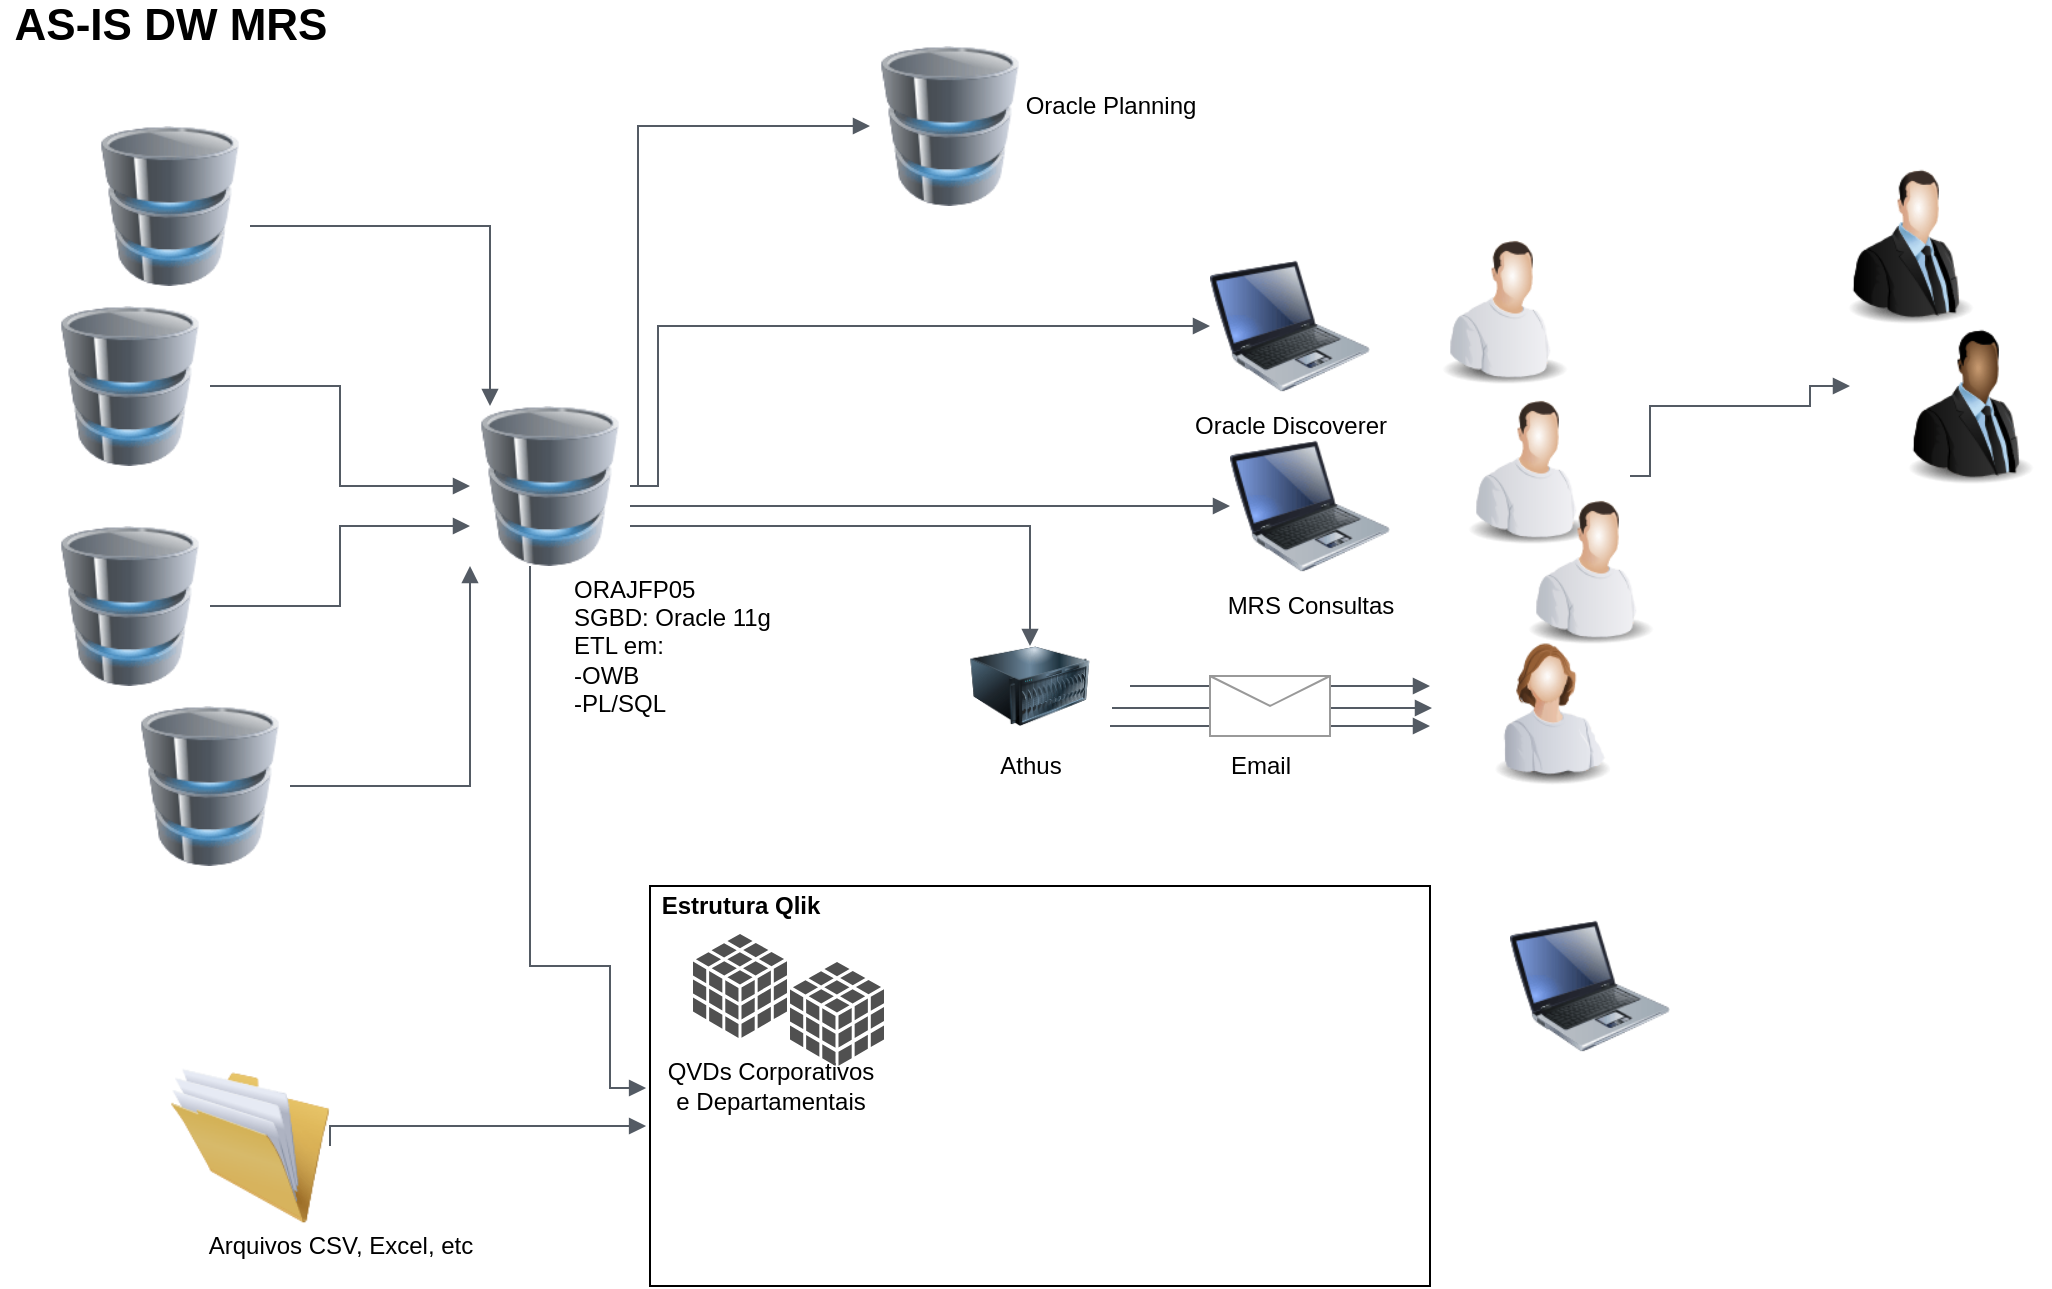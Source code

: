 <mxfile version="13.1.1" type="github">
  <diagram id="inYkrisZdpCWvH0mylS8" name="Page-1">
    <mxGraphModel dx="868" dy="482" grid="1" gridSize="10" guides="1" tooltips="1" connect="1" arrows="1" fold="1" page="1" pageScale="1" pageWidth="827" pageHeight="1169" math="0" shadow="0">
      <root>
        <mxCell id="0" />
        <mxCell id="1" parent="0" />
        <mxCell id="4Zabpoj7PgC8b4IljEoc-1" value="" style="image;html=1;labelBackgroundColor=#ffffff;image=img/lib/clip_art/people/Worker_Man_128x128.png" parent="1" vertex="1">
          <mxGeometry x="847" y="130" width="80" height="80" as="geometry" />
        </mxCell>
        <mxCell id="4Zabpoj7PgC8b4IljEoc-2" value="" style="image;html=1;labelBackgroundColor=#ffffff;image=img/lib/clip_art/people/Worker_Man_128x128.png" parent="1" vertex="1">
          <mxGeometry x="860" y="210" width="80" height="80" as="geometry" />
        </mxCell>
        <mxCell id="4Zabpoj7PgC8b4IljEoc-3" value="" style="image;html=1;labelBackgroundColor=#ffffff;image=img/lib/clip_art/people/Suit_Man_128x128.png" parent="1" vertex="1">
          <mxGeometry x="1050" y="100" width="80" height="80" as="geometry" />
        </mxCell>
        <mxCell id="4Zabpoj7PgC8b4IljEoc-4" value="" style="image;html=1;labelBackgroundColor=#ffffff;image=img/lib/clip_art/people/Suit_Man_Black_128x128.png" parent="1" vertex="1">
          <mxGeometry x="1080" y="180" width="80" height="80" as="geometry" />
        </mxCell>
        <mxCell id="4Zabpoj7PgC8b4IljEoc-5" value="" style="image;html=1;labelBackgroundColor=#ffffff;image=img/lib/clip_art/computers/Database_128x128.png" parent="1" vertex="1">
          <mxGeometry x="180" y="80" width="80" height="80" as="geometry" />
        </mxCell>
        <mxCell id="4Zabpoj7PgC8b4IljEoc-6" value="" style="image;html=1;labelBackgroundColor=#ffffff;image=img/lib/clip_art/computers/Database_128x128.png" parent="1" vertex="1">
          <mxGeometry x="160" y="170" width="80" height="80" as="geometry" />
        </mxCell>
        <mxCell id="4Zabpoj7PgC8b4IljEoc-7" value="" style="image;html=1;labelBackgroundColor=#ffffff;image=img/lib/clip_art/computers/Database_128x128.png" parent="1" vertex="1">
          <mxGeometry x="160" y="280" width="80" height="80" as="geometry" />
        </mxCell>
        <mxCell id="4Zabpoj7PgC8b4IljEoc-8" value="" style="image;html=1;labelBackgroundColor=#ffffff;image=img/lib/clip_art/computers/Database_128x128.png" parent="1" vertex="1">
          <mxGeometry x="200" y="370" width="80" height="80" as="geometry" />
        </mxCell>
        <mxCell id="4Zabpoj7PgC8b4IljEoc-9" value="" style="image;html=1;labelBackgroundColor=#ffffff;image=img/lib/clip_art/computers/Database_128x128.png" parent="1" vertex="1">
          <mxGeometry x="370" y="220" width="80" height="80" as="geometry" />
        </mxCell>
        <mxCell id="4Zabpoj7PgC8b4IljEoc-10" value="" style="edgeStyle=orthogonalEdgeStyle;html=1;endArrow=block;elbow=vertical;startArrow=none;endFill=1;strokeColor=#545B64;rounded=0;" parent="1" source="4Zabpoj7PgC8b4IljEoc-5" target="4Zabpoj7PgC8b4IljEoc-9" edge="1">
          <mxGeometry width="100" relative="1" as="geometry">
            <mxPoint x="300" y="130" as="sourcePoint" />
            <mxPoint x="400" y="130" as="targetPoint" />
            <Array as="points">
              <mxPoint x="380" y="130" />
            </Array>
          </mxGeometry>
        </mxCell>
        <mxCell id="4Zabpoj7PgC8b4IljEoc-11" value="" style="edgeStyle=orthogonalEdgeStyle;html=1;endArrow=block;elbow=vertical;startArrow=none;endFill=1;strokeColor=#545B64;rounded=0;" parent="1" source="4Zabpoj7PgC8b4IljEoc-6" target="4Zabpoj7PgC8b4IljEoc-9" edge="1">
          <mxGeometry width="100" relative="1" as="geometry">
            <mxPoint x="500" y="230" as="sourcePoint" />
            <mxPoint x="600" y="230" as="targetPoint" />
          </mxGeometry>
        </mxCell>
        <mxCell id="4Zabpoj7PgC8b4IljEoc-12" value="" style="edgeStyle=orthogonalEdgeStyle;html=1;endArrow=block;elbow=vertical;startArrow=none;endFill=1;strokeColor=#545B64;rounded=0;entryX=0;entryY=0.75;entryDx=0;entryDy=0;" parent="1" source="4Zabpoj7PgC8b4IljEoc-7" target="4Zabpoj7PgC8b4IljEoc-9" edge="1">
          <mxGeometry width="100" relative="1" as="geometry">
            <mxPoint x="240" y="340" as="sourcePoint" />
            <mxPoint x="340" y="340" as="targetPoint" />
          </mxGeometry>
        </mxCell>
        <mxCell id="4Zabpoj7PgC8b4IljEoc-13" value="" style="edgeStyle=orthogonalEdgeStyle;html=1;endArrow=block;elbow=vertical;startArrow=none;endFill=1;strokeColor=#545B64;rounded=0;" parent="1" source="4Zabpoj7PgC8b4IljEoc-8" target="4Zabpoj7PgC8b4IljEoc-9" edge="1">
          <mxGeometry width="100" relative="1" as="geometry">
            <mxPoint x="500" y="230" as="sourcePoint" />
            <mxPoint x="600" y="230" as="targetPoint" />
            <Array as="points">
              <mxPoint x="370" y="410" />
            </Array>
          </mxGeometry>
        </mxCell>
        <mxCell id="4Zabpoj7PgC8b4IljEoc-14" value="&lt;font size=&quot;1&quot;&gt;&lt;b style=&quot;font-size: 22px&quot;&gt;AS-IS DW MRS&lt;/b&gt;&lt;/font&gt;" style="text;html=1;resizable=0;autosize=1;align=center;verticalAlign=middle;points=[];fillColor=none;strokeColor=none;rounded=0;" parent="1" vertex="1">
          <mxGeometry x="135" y="20" width="170" height="20" as="geometry" />
        </mxCell>
        <mxCell id="YMRhmF-9sDAdHVnkn950-1" value="ORAJFP05&lt;br&gt;SGBD: Oracle 11g&lt;br&gt;ETL em:&lt;br&gt;-OWB&lt;br&gt;-PL/SQL" style="text;html=1;resizable=0;autosize=1;align=left;verticalAlign=middle;points=[];fillColor=none;strokeColor=none;rounded=0;textDirection=ltr;" vertex="1" parent="1">
          <mxGeometry x="420" y="300" width="110" height="80" as="geometry" />
        </mxCell>
        <mxCell id="YMRhmF-9sDAdHVnkn950-2" value="" style="image;html=1;labelBackgroundColor=#ffffff;image=img/lib/clip_art/computers/Laptop_128x128.png;align=left;" vertex="1" parent="1">
          <mxGeometry x="740" y="140" width="80" height="80" as="geometry" />
        </mxCell>
        <mxCell id="YMRhmF-9sDAdHVnkn950-3" value="" style="image;html=1;labelBackgroundColor=#ffffff;image=img/lib/clip_art/computers/Database_128x128.png;align=left;" vertex="1" parent="1">
          <mxGeometry x="570" y="40" width="80" height="80" as="geometry" />
        </mxCell>
        <mxCell id="YMRhmF-9sDAdHVnkn950-4" value="" style="edgeStyle=orthogonalEdgeStyle;html=1;endArrow=block;elbow=vertical;startArrow=none;endFill=1;strokeColor=#545B64;rounded=0;" edge="1" parent="1" source="4Zabpoj7PgC8b4IljEoc-9" target="YMRhmF-9sDAdHVnkn950-3">
          <mxGeometry width="100" relative="1" as="geometry">
            <mxPoint x="270" y="140" as="sourcePoint" />
            <mxPoint x="420" y="230" as="targetPoint" />
            <Array as="points">
              <mxPoint x="454" y="260" />
              <mxPoint x="454" y="80" />
            </Array>
          </mxGeometry>
        </mxCell>
        <mxCell id="YMRhmF-9sDAdHVnkn950-5" value="Oracle Planning" style="text;html=1;resizable=0;autosize=1;align=center;verticalAlign=middle;points=[];fillColor=none;strokeColor=none;rounded=0;" vertex="1" parent="1">
          <mxGeometry x="640" y="60" width="100" height="20" as="geometry" />
        </mxCell>
        <mxCell id="YMRhmF-9sDAdHVnkn950-6" value="" style="edgeStyle=orthogonalEdgeStyle;html=1;endArrow=block;elbow=vertical;startArrow=none;endFill=1;strokeColor=#545B64;rounded=0;exitX=1;exitY=0.5;exitDx=0;exitDy=0;" edge="1" parent="1" source="4Zabpoj7PgC8b4IljEoc-9" target="YMRhmF-9sDAdHVnkn950-2">
          <mxGeometry width="100" relative="1" as="geometry">
            <mxPoint x="464" y="261.04" as="sourcePoint" />
            <mxPoint x="730" y="190" as="targetPoint" />
            <Array as="points">
              <mxPoint x="464" y="260" />
              <mxPoint x="464" y="180" />
            </Array>
          </mxGeometry>
        </mxCell>
        <mxCell id="YMRhmF-9sDAdHVnkn950-7" value="Oracle Discoverer" style="text;html=1;resizable=0;autosize=1;align=center;verticalAlign=middle;points=[];fillColor=none;strokeColor=none;rounded=0;" vertex="1" parent="1">
          <mxGeometry x="725" y="220" width="110" height="20" as="geometry" />
        </mxCell>
        <mxCell id="YMRhmF-9sDAdHVnkn950-8" value="" style="image;html=1;labelBackgroundColor=#ffffff;image=img/lib/clip_art/computers/Laptop_128x128.png;align=left;" vertex="1" parent="1">
          <mxGeometry x="750" y="230" width="80" height="80" as="geometry" />
        </mxCell>
        <mxCell id="YMRhmF-9sDAdHVnkn950-9" value="" style="edgeStyle=orthogonalEdgeStyle;html=1;endArrow=block;elbow=vertical;startArrow=none;endFill=1;strokeColor=#545B64;rounded=0;" edge="1" parent="1" target="YMRhmF-9sDAdHVnkn950-8" source="4Zabpoj7PgC8b4IljEoc-9">
          <mxGeometry width="100" relative="1" as="geometry">
            <mxPoint x="460" y="350" as="sourcePoint" />
            <mxPoint x="740" y="280" as="targetPoint" />
            <Array as="points">
              <mxPoint x="460" y="270" />
              <mxPoint x="460" y="270" />
            </Array>
          </mxGeometry>
        </mxCell>
        <mxCell id="YMRhmF-9sDAdHVnkn950-10" value="MRS Consultas" style="text;html=1;resizable=0;autosize=1;align=center;verticalAlign=middle;points=[];fillColor=none;strokeColor=none;rounded=0;" vertex="1" parent="1">
          <mxGeometry x="740" y="310" width="100" height="20" as="geometry" />
        </mxCell>
        <mxCell id="YMRhmF-9sDAdHVnkn950-11" value="" style="image;html=1;labelBackgroundColor=#ffffff;image=img/lib/clip_art/people/Worker_Man_128x128.png" vertex="1" parent="1">
          <mxGeometry x="890" y="260" width="80" height="80" as="geometry" />
        </mxCell>
        <mxCell id="YMRhmF-9sDAdHVnkn950-12" value="" style="image;html=1;labelBackgroundColor=#ffffff;image=img/lib/clip_art/people/Worker_Woman_128x128.png;align=left;" vertex="1" parent="1">
          <mxGeometry x="870" y="330" width="80" height="80" as="geometry" />
        </mxCell>
        <mxCell id="YMRhmF-9sDAdHVnkn950-13" value="" style="image;html=1;labelBackgroundColor=#ffffff;image=img/lib/clip_art/computers/Server_128x128.png;align=left;" vertex="1" parent="1">
          <mxGeometry x="610" y="340" width="80" height="40" as="geometry" />
        </mxCell>
        <mxCell id="YMRhmF-9sDAdHVnkn950-14" value="" style="edgeStyle=orthogonalEdgeStyle;html=1;endArrow=block;elbow=vertical;startArrow=none;endFill=1;strokeColor=#545B64;rounded=0;exitX=1;exitY=0.75;exitDx=0;exitDy=0;" edge="1" parent="1" source="4Zabpoj7PgC8b4IljEoc-9" target="YMRhmF-9sDAdHVnkn950-13">
          <mxGeometry width="100" relative="1" as="geometry">
            <mxPoint x="460" y="280" as="sourcePoint" />
            <mxPoint x="760" y="280" as="targetPoint" />
            <Array as="points">
              <mxPoint x="650" y="280" />
            </Array>
          </mxGeometry>
        </mxCell>
        <mxCell id="YMRhmF-9sDAdHVnkn950-15" value="Athus" style="text;html=1;resizable=0;autosize=1;align=center;verticalAlign=middle;points=[];fillColor=none;strokeColor=none;rounded=0;" vertex="1" parent="1">
          <mxGeometry x="625" y="390" width="50" height="20" as="geometry" />
        </mxCell>
        <mxCell id="YMRhmF-9sDAdHVnkn950-16" value="" style="edgeStyle=orthogonalEdgeStyle;html=1;endArrow=block;elbow=vertical;startArrow=none;endFill=1;strokeColor=#545B64;rounded=0;align=left;" edge="1" parent="1" source="YMRhmF-9sDAdHVnkn950-19">
          <mxGeometry width="100" relative="1" as="geometry">
            <mxPoint x="690" y="360" as="sourcePoint" />
            <mxPoint x="850" y="360" as="targetPoint" />
            <Array as="points">
              <mxPoint x="700" y="360" />
              <mxPoint x="700" y="360" />
            </Array>
          </mxGeometry>
        </mxCell>
        <mxCell id="YMRhmF-9sDAdHVnkn950-17" value="" style="edgeStyle=orthogonalEdgeStyle;html=1;endArrow=block;elbow=vertical;startArrow=none;endFill=1;strokeColor=#545B64;rounded=0;align=left;" edge="1" parent="1">
          <mxGeometry width="100" relative="1" as="geometry">
            <mxPoint x="691" y="371" as="sourcePoint" />
            <mxPoint x="851" y="371" as="targetPoint" />
            <Array as="points">
              <mxPoint x="701" y="371" />
              <mxPoint x="701" y="371" />
            </Array>
          </mxGeometry>
        </mxCell>
        <mxCell id="YMRhmF-9sDAdHVnkn950-18" value="" style="edgeStyle=orthogonalEdgeStyle;html=1;endArrow=block;elbow=vertical;startArrow=none;endFill=1;strokeColor=#545B64;rounded=0;align=left;" edge="1" parent="1">
          <mxGeometry width="100" relative="1" as="geometry">
            <mxPoint x="690" y="380" as="sourcePoint" />
            <mxPoint x="850" y="380" as="targetPoint" />
            <Array as="points">
              <mxPoint x="700" y="380" />
              <mxPoint x="700" y="380" />
            </Array>
          </mxGeometry>
        </mxCell>
        <mxCell id="YMRhmF-9sDAdHVnkn950-19" value="" style="verticalLabelPosition=bottom;shadow=0;dashed=0;align=center;html=1;verticalAlign=top;strokeWidth=1;shape=mxgraph.mockup.misc.mail2;strokeColor=#999999;" vertex="1" parent="1">
          <mxGeometry x="740" y="355" width="60" height="30" as="geometry" />
        </mxCell>
        <mxCell id="YMRhmF-9sDAdHVnkn950-21" value="Email" style="text;html=1;resizable=0;autosize=1;align=center;verticalAlign=middle;points=[];fillColor=none;strokeColor=none;rounded=0;" vertex="1" parent="1">
          <mxGeometry x="740" y="390" width="50" height="20" as="geometry" />
        </mxCell>
        <mxCell id="YMRhmF-9sDAdHVnkn950-22" value="" style="verticalLabelPosition=bottom;verticalAlign=top;html=1;shape=mxgraph.basic.rect;fillColor2=none;strokeWidth=1;size=20;indent=5;align=left;" vertex="1" parent="1">
          <mxGeometry x="460" y="460" width="390" height="200" as="geometry" />
        </mxCell>
        <mxCell id="YMRhmF-9sDAdHVnkn950-23" value="" style="image;html=1;labelBackgroundColor=#ffffff;image=img/lib/clip_art/computers/Laptop_128x128.png;align=left;" vertex="1" parent="1">
          <mxGeometry x="890" y="470" width="80" height="80" as="geometry" />
        </mxCell>
        <mxCell id="YMRhmF-9sDAdHVnkn950-24" value="Estrutura Qlik" style="text;html=1;resizable=0;autosize=1;align=center;verticalAlign=middle;points=[];fillColor=none;strokeColor=none;rounded=0;fontStyle=1" vertex="1" parent="1">
          <mxGeometry x="460" y="460" width="90" height="20" as="geometry" />
        </mxCell>
        <mxCell id="YMRhmF-9sDAdHVnkn950-25" value="" style="edgeStyle=orthogonalEdgeStyle;html=1;endArrow=block;elbow=vertical;startArrow=none;endFill=1;strokeColor=#545B64;rounded=0;" edge="1" parent="1">
          <mxGeometry width="100" relative="1" as="geometry">
            <mxPoint x="950" y="255" as="sourcePoint" />
            <mxPoint x="1060" y="210" as="targetPoint" />
            <Array as="points">
              <mxPoint x="960" y="255" />
              <mxPoint x="960" y="220" />
              <mxPoint x="1040" y="220" />
            </Array>
          </mxGeometry>
        </mxCell>
        <mxCell id="YMRhmF-9sDAdHVnkn950-28" value="" style="edgeStyle=orthogonalEdgeStyle;html=1;endArrow=block;elbow=vertical;startArrow=none;endFill=1;strokeColor=#545B64;rounded=0;exitX=0.375;exitY=1;exitDx=0;exitDy=0;entryX=-0.005;entryY=0.505;entryDx=0;entryDy=0;entryPerimeter=0;exitPerimeter=0;" edge="1" parent="1" source="4Zabpoj7PgC8b4IljEoc-9" target="YMRhmF-9sDAdHVnkn950-22">
          <mxGeometry width="100" relative="1" as="geometry">
            <mxPoint x="240" y="500" as="sourcePoint" />
            <mxPoint x="440" y="560" as="targetPoint" />
            <Array as="points">
              <mxPoint x="400" y="500" />
              <mxPoint x="440" y="500" />
              <mxPoint x="440" y="561" />
            </Array>
          </mxGeometry>
        </mxCell>
        <mxCell id="YMRhmF-9sDAdHVnkn950-29" value="" style="image;html=1;labelBackgroundColor=#ffffff;image=img/lib/clip_art/general/Full_Folder_128x128.png;align=left;" vertex="1" parent="1">
          <mxGeometry x="220" y="550" width="80" height="80" as="geometry" />
        </mxCell>
        <mxCell id="YMRhmF-9sDAdHVnkn950-30" value="" style="edgeStyle=orthogonalEdgeStyle;html=1;endArrow=block;elbow=vertical;startArrow=none;endFill=1;strokeColor=#545B64;rounded=0;entryX=-0.005;entryY=0.6;entryDx=0;entryDy=0;entryPerimeter=0;exitX=1;exitY=0.5;exitDx=0;exitDy=0;" edge="1" parent="1" source="YMRhmF-9sDAdHVnkn950-29" target="YMRhmF-9sDAdHVnkn950-22">
          <mxGeometry width="100" relative="1" as="geometry">
            <mxPoint x="310" y="560" as="sourcePoint" />
            <mxPoint x="400" y="450" as="targetPoint" />
            <Array as="points">
              <mxPoint x="300" y="580" />
            </Array>
          </mxGeometry>
        </mxCell>
        <mxCell id="YMRhmF-9sDAdHVnkn950-31" value="Arquivos CSV, Excel, etc" style="text;html=1;resizable=0;autosize=1;align=center;verticalAlign=middle;points=[];fillColor=none;strokeColor=none;rounded=0;" vertex="1" parent="1">
          <mxGeometry x="230" y="630" width="150" height="20" as="geometry" />
        </mxCell>
        <mxCell id="YMRhmF-9sDAdHVnkn950-32" value="" style="shadow=0;dashed=0;html=1;strokeColor=none;fillColor=#505050;labelPosition=center;verticalLabelPosition=bottom;verticalAlign=top;outlineConnect=0;align=center;shape=mxgraph.office.databases.database_cube;" vertex="1" parent="1">
          <mxGeometry x="481.5" y="484" width="47" height="52" as="geometry" />
        </mxCell>
        <mxCell id="YMRhmF-9sDAdHVnkn950-33" value="QVDs Corporativos &lt;br&gt;e Departamentais" style="text;html=1;resizable=0;autosize=1;align=center;verticalAlign=middle;points=[];fillColor=none;strokeColor=none;rounded=0;" vertex="1" parent="1">
          <mxGeometry x="460" y="545" width="120" height="30" as="geometry" />
        </mxCell>
        <mxCell id="YMRhmF-9sDAdHVnkn950-34" value="" style="shadow=0;dashed=0;html=1;strokeColor=none;fillColor=#505050;labelPosition=center;verticalLabelPosition=bottom;verticalAlign=top;outlineConnect=0;align=center;shape=mxgraph.office.databases.database_cube;" vertex="1" parent="1">
          <mxGeometry x="530" y="498" width="47" height="52" as="geometry" />
        </mxCell>
      </root>
    </mxGraphModel>
  </diagram>
</mxfile>
